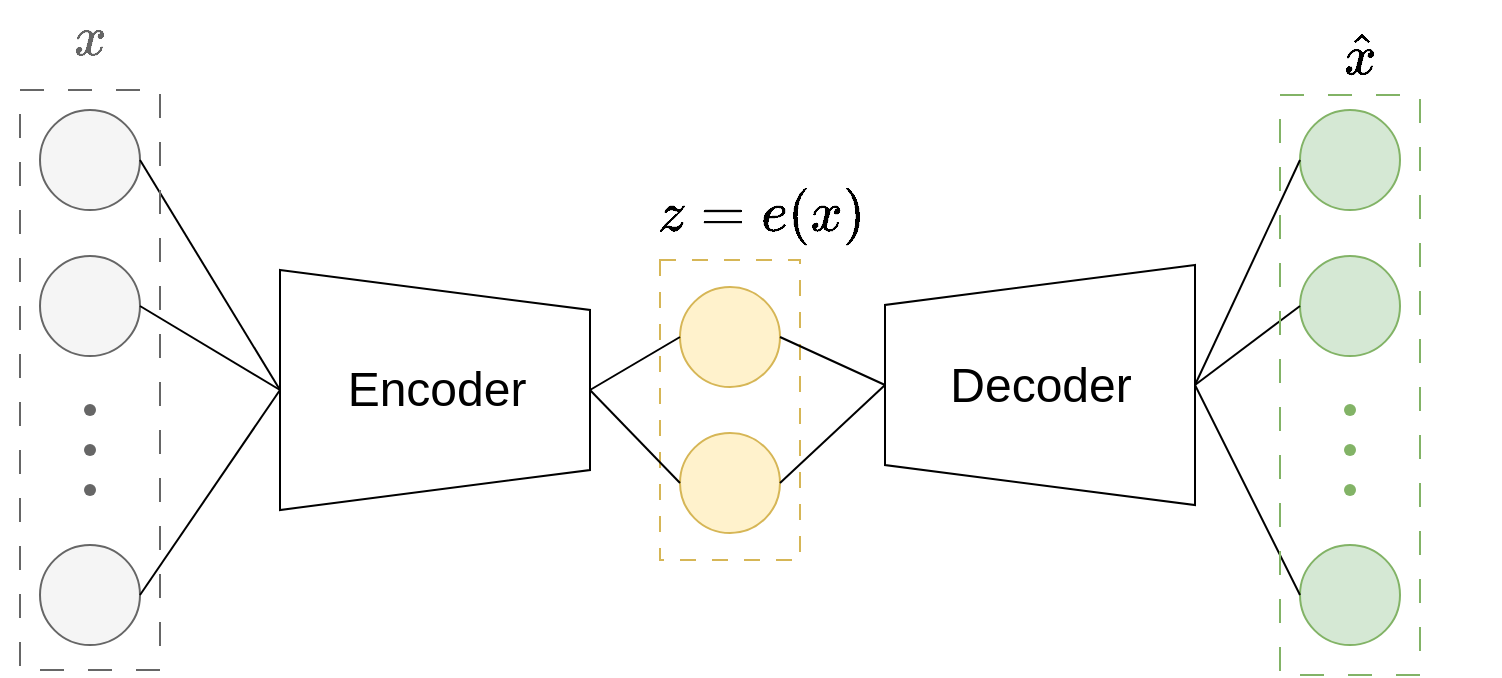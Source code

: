 <mxfile version="26.2.13">
  <diagram name="Page-1" id="dszph46jkRVSdkOM4K8T">
    <mxGraphModel dx="1865" dy="1150" grid="1" gridSize="10" guides="1" tooltips="1" connect="1" arrows="1" fold="1" page="1" pageScale="1" pageWidth="850" pageHeight="1100" math="1" shadow="0">
      <root>
        <mxCell id="0" />
        <mxCell id="1" parent="0" />
        <mxCell id="fDItz-cno3N9XpYqwmmH-1" value="" style="shape=trapezoid;perimeter=trapezoidPerimeter;whiteSpace=wrap;html=1;fixedSize=1;rotation=90;" vertex="1" parent="1">
          <mxGeometry x="-502.5" y="262.5" width="120" height="155" as="geometry" />
        </mxCell>
        <mxCell id="fDItz-cno3N9XpYqwmmH-2" value="Encoder" style="text;html=1;align=center;verticalAlign=middle;resizable=0;points=[];autosize=1;strokeColor=none;fillColor=none;fontSize=24;" vertex="1" parent="1">
          <mxGeometry x="-497.5" y="320" width="110" height="40" as="geometry" />
        </mxCell>
        <mxCell id="fDItz-cno3N9XpYqwmmH-3" value="" style="ellipse;whiteSpace=wrap;html=1;aspect=fixed;fillColor=#f5f5f5;fontColor=#333333;strokeColor=#666666;" vertex="1" parent="1">
          <mxGeometry x="-640" y="200" width="50" height="50" as="geometry" />
        </mxCell>
        <mxCell id="fDItz-cno3N9XpYqwmmH-4" value="" style="ellipse;whiteSpace=wrap;html=1;aspect=fixed;fillColor=#f5f5f5;fontColor=#333333;strokeColor=#666666;" vertex="1" parent="1">
          <mxGeometry x="-640" y="273" width="50" height="50" as="geometry" />
        </mxCell>
        <mxCell id="fDItz-cno3N9XpYqwmmH-5" value="" style="ellipse;whiteSpace=wrap;html=1;aspect=fixed;fillColor=#f5f5f5;fontColor=#333333;strokeColor=#666666;" vertex="1" parent="1">
          <mxGeometry x="-640" y="417.5" width="50" height="50" as="geometry" />
        </mxCell>
        <mxCell id="fDItz-cno3N9XpYqwmmH-6" value="" style="shape=waypoint;sketch=0;fillStyle=solid;size=6;pointerEvents=1;points=[];fillColor=#f5f5f5;resizable=0;rotatable=0;perimeter=centerPerimeter;snapToPoint=1;fontColor=#333333;strokeColor=#666666;" vertex="1" parent="1">
          <mxGeometry x="-625" y="340" width="20" height="20" as="geometry" />
        </mxCell>
        <mxCell id="fDItz-cno3N9XpYqwmmH-7" value="" style="shape=waypoint;sketch=0;fillStyle=solid;size=6;pointerEvents=1;points=[];fillColor=#f5f5f5;resizable=0;rotatable=0;perimeter=centerPerimeter;snapToPoint=1;fontColor=#333333;strokeColor=#666666;" vertex="1" parent="1">
          <mxGeometry x="-625" y="360" width="20" height="20" as="geometry" />
        </mxCell>
        <mxCell id="fDItz-cno3N9XpYqwmmH-8" value="" style="shape=waypoint;sketch=0;fillStyle=solid;size=6;pointerEvents=1;points=[];fillColor=#f5f5f5;resizable=0;rotatable=0;perimeter=centerPerimeter;snapToPoint=1;fontColor=#333333;strokeColor=#666666;" vertex="1" parent="1">
          <mxGeometry x="-625" y="380" width="20" height="20" as="geometry" />
        </mxCell>
        <mxCell id="fDItz-cno3N9XpYqwmmH-9" value="" style="endArrow=none;html=1;rounded=0;exitX=1;exitY=0.5;exitDx=0;exitDy=0;entryX=0.5;entryY=1;entryDx=0;entryDy=0;" edge="1" parent="1" source="fDItz-cno3N9XpYqwmmH-3" target="fDItz-cno3N9XpYqwmmH-1">
          <mxGeometry width="50" height="50" relative="1" as="geometry">
            <mxPoint x="-320" y="430" as="sourcePoint" />
            <mxPoint x="-270" y="380" as="targetPoint" />
          </mxGeometry>
        </mxCell>
        <mxCell id="fDItz-cno3N9XpYqwmmH-10" value="" style="endArrow=none;html=1;rounded=0;exitX=1;exitY=0.5;exitDx=0;exitDy=0;" edge="1" parent="1" source="fDItz-cno3N9XpYqwmmH-4">
          <mxGeometry width="50" height="50" relative="1" as="geometry">
            <mxPoint x="-320" y="430" as="sourcePoint" />
            <mxPoint x="-520" y="340" as="targetPoint" />
          </mxGeometry>
        </mxCell>
        <mxCell id="fDItz-cno3N9XpYqwmmH-11" value="" style="endArrow=none;html=1;rounded=0;exitX=1;exitY=0.5;exitDx=0;exitDy=0;" edge="1" parent="1" source="fDItz-cno3N9XpYqwmmH-5">
          <mxGeometry width="50" height="50" relative="1" as="geometry">
            <mxPoint x="-320" y="430" as="sourcePoint" />
            <mxPoint x="-520" y="340" as="targetPoint" />
          </mxGeometry>
        </mxCell>
        <mxCell id="fDItz-cno3N9XpYqwmmH-14" value="" style="ellipse;whiteSpace=wrap;html=1;aspect=fixed;fillColor=#fff2cc;strokeColor=#d6b656;" vertex="1" parent="1">
          <mxGeometry x="-320" y="288.5" width="50" height="50" as="geometry" />
        </mxCell>
        <mxCell id="fDItz-cno3N9XpYqwmmH-15" value="" style="ellipse;whiteSpace=wrap;html=1;aspect=fixed;fillColor=#fff2cc;strokeColor=#d6b656;" vertex="1" parent="1">
          <mxGeometry x="-320" y="361.5" width="50" height="50" as="geometry" />
        </mxCell>
        <mxCell id="fDItz-cno3N9XpYqwmmH-16" value="" style="rounded=0;whiteSpace=wrap;html=1;dashed=1;dashPattern=8 8;fillColor=none;strokeColor=#d6b656;" vertex="1" parent="1">
          <mxGeometry x="-330" y="275" width="70" height="150" as="geometry" />
        </mxCell>
        <mxCell id="fDItz-cno3N9XpYqwmmH-21" value="" style="shape=trapezoid;perimeter=trapezoidPerimeter;whiteSpace=wrap;html=1;fixedSize=1;rotation=90;flipV=1;" vertex="1" parent="1">
          <mxGeometry x="-200" y="260" width="120" height="155" as="geometry" />
        </mxCell>
        <mxCell id="fDItz-cno3N9XpYqwmmH-22" value="Decoder" style="text;html=1;align=center;verticalAlign=middle;resizable=0;points=[];autosize=1;strokeColor=none;fillColor=none;fontSize=24;" vertex="1" parent="1">
          <mxGeometry x="-195" y="317.5" width="110" height="40" as="geometry" />
        </mxCell>
        <mxCell id="fDItz-cno3N9XpYqwmmH-23" value="" style="ellipse;whiteSpace=wrap;html=1;aspect=fixed;fillColor=#d5e8d4;strokeColor=#82b366;" vertex="1" parent="1">
          <mxGeometry x="-10" y="200" width="50" height="50" as="geometry" />
        </mxCell>
        <mxCell id="fDItz-cno3N9XpYqwmmH-24" value="" style="ellipse;whiteSpace=wrap;html=1;aspect=fixed;fillColor=#d5e8d4;strokeColor=#82b366;" vertex="1" parent="1">
          <mxGeometry x="-10" y="273" width="50" height="50" as="geometry" />
        </mxCell>
        <mxCell id="fDItz-cno3N9XpYqwmmH-25" value="" style="ellipse;whiteSpace=wrap;html=1;aspect=fixed;fillColor=#d5e8d4;strokeColor=#82b366;" vertex="1" parent="1">
          <mxGeometry x="-10" y="417.5" width="50" height="50" as="geometry" />
        </mxCell>
        <mxCell id="fDItz-cno3N9XpYqwmmH-26" value="" style="shape=waypoint;sketch=0;fillStyle=solid;size=6;pointerEvents=1;points=[];fillColor=#d5e8d4;resizable=0;rotatable=0;perimeter=centerPerimeter;snapToPoint=1;strokeColor=#82b366;" vertex="1" parent="1">
          <mxGeometry x="5" y="340" width="20" height="20" as="geometry" />
        </mxCell>
        <mxCell id="fDItz-cno3N9XpYqwmmH-27" value="" style="shape=waypoint;sketch=0;fillStyle=solid;size=6;pointerEvents=1;points=[];fillColor=#d5e8d4;resizable=0;rotatable=0;perimeter=centerPerimeter;snapToPoint=1;strokeColor=#82b366;" vertex="1" parent="1">
          <mxGeometry x="5" y="360" width="20" height="20" as="geometry" />
        </mxCell>
        <mxCell id="fDItz-cno3N9XpYqwmmH-28" value="" style="shape=waypoint;sketch=0;fillStyle=solid;size=6;pointerEvents=1;points=[];fillColor=#d5e8d4;resizable=0;rotatable=0;perimeter=centerPerimeter;snapToPoint=1;strokeColor=#82b366;" vertex="1" parent="1">
          <mxGeometry x="5" y="380" width="20" height="20" as="geometry" />
        </mxCell>
        <mxCell id="fDItz-cno3N9XpYqwmmH-29" value="" style="endArrow=none;html=1;rounded=0;entryX=0.5;entryY=0;entryDx=0;entryDy=0;exitX=0;exitY=0.5;exitDx=0;exitDy=0;" edge="1" parent="1" source="fDItz-cno3N9XpYqwmmH-14" target="fDItz-cno3N9XpYqwmmH-1">
          <mxGeometry width="50" height="50" relative="1" as="geometry">
            <mxPoint x="-360" y="430" as="sourcePoint" />
            <mxPoint x="-370" y="380" as="targetPoint" />
          </mxGeometry>
        </mxCell>
        <mxCell id="fDItz-cno3N9XpYqwmmH-30" value="" style="endArrow=none;html=1;rounded=0;entryX=0.5;entryY=0;entryDx=0;entryDy=0;exitX=0;exitY=0.5;exitDx=0;exitDy=0;" edge="1" parent="1" source="fDItz-cno3N9XpYqwmmH-15" target="fDItz-cno3N9XpYqwmmH-1">
          <mxGeometry width="50" height="50" relative="1" as="geometry">
            <mxPoint x="-420" y="430" as="sourcePoint" />
            <mxPoint x="-370" y="380" as="targetPoint" />
          </mxGeometry>
        </mxCell>
        <mxCell id="fDItz-cno3N9XpYqwmmH-35" value="" style="endArrow=none;html=1;rounded=0;exitX=1;exitY=0.5;exitDx=0;exitDy=0;entryX=0.5;entryY=1;entryDx=0;entryDy=0;" edge="1" parent="1" source="fDItz-cno3N9XpYqwmmH-14" target="fDItz-cno3N9XpYqwmmH-21">
          <mxGeometry width="50" height="50" relative="1" as="geometry">
            <mxPoint x="-200" y="380" as="sourcePoint" />
            <mxPoint x="-200" y="304" as="targetPoint" />
          </mxGeometry>
        </mxCell>
        <mxCell id="fDItz-cno3N9XpYqwmmH-36" value="" style="endArrow=none;html=1;rounded=0;exitX=1;exitY=0.5;exitDx=0;exitDy=0;entryX=0.5;entryY=1;entryDx=0;entryDy=0;" edge="1" parent="1" source="fDItz-cno3N9XpYqwmmH-15" target="fDItz-cno3N9XpYqwmmH-21">
          <mxGeometry width="50" height="50" relative="1" as="geometry">
            <mxPoint x="-200" y="380" as="sourcePoint" />
            <mxPoint x="-200" y="377" as="targetPoint" />
          </mxGeometry>
        </mxCell>
        <mxCell id="fDItz-cno3N9XpYqwmmH-39" value="" style="endArrow=none;html=1;rounded=0;entryX=0;entryY=0.5;entryDx=0;entryDy=0;exitX=0.5;exitY=0;exitDx=0;exitDy=0;" edge="1" parent="1" source="fDItz-cno3N9XpYqwmmH-21" target="fDItz-cno3N9XpYqwmmH-23">
          <mxGeometry width="50" height="50" relative="1" as="geometry">
            <mxPoint x="-360" y="410" as="sourcePoint" />
            <mxPoint x="-310" y="360" as="targetPoint" />
          </mxGeometry>
        </mxCell>
        <mxCell id="fDItz-cno3N9XpYqwmmH-40" value="" style="endArrow=none;html=1;rounded=0;entryX=0;entryY=0.5;entryDx=0;entryDy=0;exitX=0.5;exitY=0;exitDx=0;exitDy=0;" edge="1" parent="1" source="fDItz-cno3N9XpYqwmmH-21" target="fDItz-cno3N9XpYqwmmH-24">
          <mxGeometry width="50" height="50" relative="1" as="geometry">
            <mxPoint x="-360" y="410" as="sourcePoint" />
            <mxPoint x="-310" y="360" as="targetPoint" />
          </mxGeometry>
        </mxCell>
        <mxCell id="fDItz-cno3N9XpYqwmmH-41" value="" style="endArrow=none;html=1;rounded=0;entryX=0;entryY=0.5;entryDx=0;entryDy=0;exitX=0.5;exitY=0;exitDx=0;exitDy=0;" edge="1" parent="1" source="fDItz-cno3N9XpYqwmmH-21" target="fDItz-cno3N9XpYqwmmH-25">
          <mxGeometry width="50" height="50" relative="1" as="geometry">
            <mxPoint x="-360" y="410" as="sourcePoint" />
            <mxPoint x="-310" y="360" as="targetPoint" />
          </mxGeometry>
        </mxCell>
        <mxCell id="fDItz-cno3N9XpYqwmmH-42" value="" style="rounded=0;whiteSpace=wrap;html=1;fillColor=none;fontColor=#333333;strokeColor=#666666;dashed=1;dashPattern=12 12;" vertex="1" parent="1">
          <mxGeometry x="-650" y="190" width="70" height="290" as="geometry" />
        </mxCell>
        <mxCell id="fDItz-cno3N9XpYqwmmH-43" value="$$x$$" style="text;html=1;align=center;verticalAlign=middle;resizable=0;points=[];autosize=1;strokeColor=none;fillColor=none;fontSize=24;fontColor=#666666;" vertex="1" parent="1">
          <mxGeometry x="-660" y="145" width="90" height="40" as="geometry" />
        </mxCell>
        <mxCell id="fDItz-cno3N9XpYqwmmH-44" value="" style="rounded=0;whiteSpace=wrap;html=1;fillColor=none;strokeColor=#82b366;dashed=1;dashPattern=12 12;" vertex="1" parent="1">
          <mxGeometry x="-20" y="192.5" width="70" height="290" as="geometry" />
        </mxCell>
        <mxCell id="fDItz-cno3N9XpYqwmmH-45" value="&lt;font style=&quot;font-size: 24px;&quot;&gt;$$\hat{x}$$&lt;/font&gt;" style="text;html=1;align=center;verticalAlign=middle;resizable=0;points=[];autosize=1;strokeColor=none;fillColor=none;" vertex="1" parent="1">
          <mxGeometry x="-50" y="152.5" width="140" height="40" as="geometry" />
        </mxCell>
        <mxCell id="fDItz-cno3N9XpYqwmmH-47" value="&lt;font style=&quot;font-size: 24px;&quot;&gt;$$z = e(x)$$&lt;/font&gt;" style="text;html=1;align=center;verticalAlign=middle;resizable=0;points=[];autosize=1;strokeColor=none;fillColor=none;" vertex="1" parent="1">
          <mxGeometry x="-360" y="233" width="160" height="40" as="geometry" />
        </mxCell>
      </root>
    </mxGraphModel>
  </diagram>
</mxfile>
